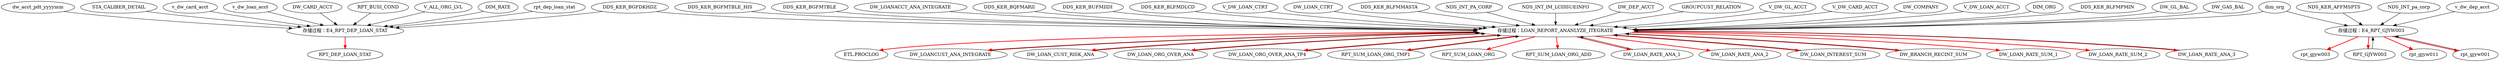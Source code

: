 digraph G {
"dw_acct_pdt_yyyymm" -> "存储过程：E4_RPT_DEP_LOAN_STAT"
"STA_CALIBER_DETAIL" -> "存储过程：E4_RPT_DEP_LOAN_STAT"
"DDS_KER_BGFDKHDZ" -> "存储过程：E4_RPT_DEP_LOAN_STAT"
"v_dw_card_acct" -> "存储过程：E4_RPT_DEP_LOAN_STAT"
"v_dw_loan_acct" -> "存储过程：E4_RPT_DEP_LOAN_STAT"
"DW_CARD_ACCT" -> "存储过程：E4_RPT_DEP_LOAN_STAT"
"RPT_BUSI_COND" -> "存储过程：E4_RPT_DEP_LOAN_STAT"
"V_ALL_ORG_LVL" -> "存储过程：E4_RPT_DEP_LOAN_STAT"
"DIM_RATE" -> "存储过程：E4_RPT_DEP_LOAN_STAT"
"rpt_dep_loan_stat" -> "存储过程：E4_RPT_DEP_LOAN_STAT"
"存储过程：E4_RPT_DEP_LOAN_STAT" -> "RPT_DEP_LOAN_STAT"[color=red penwidth=2.0]
"存储过程：LOAN_REPORT_ANANLYZE_ITEGRATE" -> "ETL.PROCLOG"[color=red penwidth=2.0]
"DDS_KER_BGFMTBLE_HIS" -> "存储过程：LOAN_REPORT_ANANLYZE_ITEGRATE"
"DDS_KER_BGFMTBLE" -> "存储过程：LOAN_REPORT_ANANLYZE_ITEGRATE"
"DW_LOANACCT_ANA_INTEGRATE" -> "存储过程：LOAN_REPORT_ANANLYZE_ITEGRATE"
"存储过程：LOAN_REPORT_ANANLYZE_ITEGRATE" -> "DW_LOANCUST_ANA_INTEGRATE"[color=red penwidth=2.0]
"dim_org" -> "存储过程：LOAN_REPORT_ANANLYZE_ITEGRATE"
"DDS_KER_BQFMARII" -> "存储过程：LOAN_REPORT_ANANLYZE_ITEGRATE"
"DDS_KER_BUFMIIDI" -> "存储过程：LOAN_REPORT_ANANLYZE_ITEGRATE"
"DDS_KER_BLFMDLCD" -> "存储过程：LOAN_REPORT_ANANLYZE_ITEGRATE"
"V_DW_LOAN_CTRT" -> "存储过程：LOAN_REPORT_ANANLYZE_ITEGRATE"
"DW_LOAN_CTRT" -> "存储过程：LOAN_REPORT_ANANLYZE_ITEGRATE"
"DDS_KER_BLFMMASTA" -> "存储过程：LOAN_REPORT_ANANLYZE_ITEGRATE"
"NDS_INT_PA_CORP" -> "存储过程：LOAN_REPORT_ANANLYZE_ITEGRATE"
"NDS_INT_IM_LCISSUEINFO" -> "存储过程：LOAN_REPORT_ANANLYZE_ITEGRATE"
"DW_DEP_ACCT" -> "存储过程：LOAN_REPORT_ANANLYZE_ITEGRATE"
"存储过程：LOAN_REPORT_ANANLYZE_ITEGRATE" -> "DW_LOAN_CUST_RISK_ANA"[color=red penwidth=2.0]
"DW_LOAN_CUST_RISK_ANA" -> "存储过程：LOAN_REPORT_ANANLYZE_ITEGRATE"
"GROUPCUST_RELATION" -> "存储过程：LOAN_REPORT_ANANLYZE_ITEGRATE"
"V_DW_GL_ACCT" -> "存储过程：LOAN_REPORT_ANANLYZE_ITEGRATE"
"V_DW_CARD_ACCT" -> "存储过程：LOAN_REPORT_ANANLYZE_ITEGRATE"
"DW_LOANCUST_ANA_INTEGRATE" -> "存储过程：LOAN_REPORT_ANANLYZE_ITEGRATE"
"DDS_KER_BGFDKHDZ" -> "存储过程：LOAN_REPORT_ANANLYZE_ITEGRATE"
"存储过程：LOAN_REPORT_ANANLYZE_ITEGRATE" -> "DW_LOAN_ORG_OVER_ANA"[color=red penwidth=2.0]
"DW_LOAN_ORG_OVER_ANA" -> "存储过程：LOAN_REPORT_ANANLYZE_ITEGRATE"
"存储过程：LOAN_REPORT_ANANLYZE_ITEGRATE" -> "DW_LOAN_ORG_OVER_ANA_TP4"[color=red penwidth=2.0]
"DW_LOAN_ORG_OVER_ANA_TP4" -> "存储过程：LOAN_REPORT_ANANLYZE_ITEGRATE"
"DW_COMPANY" -> "存储过程：LOAN_REPORT_ANANLYZE_ITEGRATE"
"V_DW_LOAN_ACCT" -> "存储过程：LOAN_REPORT_ANANLYZE_ITEGRATE"
"存储过程：LOAN_REPORT_ANANLYZE_ITEGRATE" -> "RPT_SUM_LOAN_ORG_TMP1"[color=red penwidth=2.0]
"RPT_SUM_LOAN_ORG_TMP1" -> "存储过程：LOAN_REPORT_ANANLYZE_ITEGRATE"
"存储过程：LOAN_REPORT_ANANLYZE_ITEGRATE" -> "RPT_SUM_LOAN_ORG"[color=red penwidth=2.0]
"存储过程：LOAN_REPORT_ANANLYZE_ITEGRATE" -> "RPT_SUM_LOAN_ORG_ADD"[color=red penwidth=2.0]
"存储过程：LOAN_REPORT_ANANLYZE_ITEGRATE" -> "DW_LOAN_RATE_ANA_1"[color=red penwidth=2.0]
"DW_LOAN_RATE_ANA_1" -> "存储过程：LOAN_REPORT_ANANLYZE_ITEGRATE"
"DIM_ORG" -> "存储过程：LOAN_REPORT_ANANLYZE_ITEGRATE"
"存储过程：LOAN_REPORT_ANANLYZE_ITEGRATE" -> "DW_LOAN_RATE_ANA_2"[color=red penwidth=2.0]
"存储过程：LOAN_REPORT_ANANLYZE_ITEGRATE" -> "DW_LOAN_INTEREST_SUM"[color=red penwidth=2.0]
"DW_LOAN_INTEREST_SUM" -> "存储过程：LOAN_REPORT_ANANLYZE_ITEGRATE"
"DDS_KER_BLFMPMIN" -> "存储过程：LOAN_REPORT_ANANLYZE_ITEGRATE"
"DW_GL_BAL" -> "存储过程：LOAN_REPORT_ANANLYZE_ITEGRATE"
"存储过程：LOAN_REPORT_ANANLYZE_ITEGRATE" -> "DW_BRANCH_RECINT_SUM"[color=red penwidth=2.0]
"DW_GAS_BAL" -> "存储过程：LOAN_REPORT_ANANLYZE_ITEGRATE"
"DW_BRANCH_RECINT_SUM" -> "存储过程：LOAN_REPORT_ANANLYZE_ITEGRATE"
"存储过程：LOAN_REPORT_ANANLYZE_ITEGRATE" -> "DW_LOAN_RATE_SUM_1"[color=red penwidth=2.0]
"存储过程：LOAN_REPORT_ANANLYZE_ITEGRATE" -> "DW_LOAN_RATE_SUM_2"[color=red penwidth=2.0]
"存储过程：LOAN_REPORT_ANANLYZE_ITEGRATE" -> "DW_LOAN_RATE_ANA_3"[color=red penwidth=2.0]
"DW_LOAN_RATE_ANA_3" -> "存储过程：LOAN_REPORT_ANANLYZE_ITEGRATE"
"NDS_KER_AFFMSPTS" -> "存储过程：E4_RPT_GJYW003"
"存储过程：E4_RPT_GJYW003" -> "rpt_gjyw003"[color=red penwidth=2.0]
"RPT_GJYW003" -> "存储过程：E4_RPT_GJYW003"
"存储过程：E4_RPT_GJYW003" -> "RPT_GJYW003"[color=red penwidth=2.0]
"存储过程：E4_RPT_GJYW003" -> "rpt_gjyw011"[color=red penwidth=2.0]
"dim_org" -> "存储过程：E4_RPT_GJYW003"
"NDS_INT_pa_corp" -> "存储过程：E4_RPT_GJYW003"
"v_dw_dep_acct" -> "存储过程：E4_RPT_GJYW003"
"存储过程：E4_RPT_GJYW003" -> "rpt_gjyw001"[color=red penwidth=2.0]
"rpt_gjyw001" -> "存储过程：E4_RPT_GJYW003"
}
